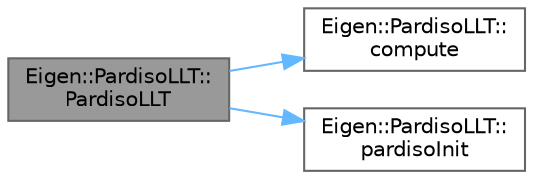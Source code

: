 digraph "Eigen::PardisoLLT::PardisoLLT"
{
 // LATEX_PDF_SIZE
  bgcolor="transparent";
  edge [fontname=Helvetica,fontsize=10,labelfontname=Helvetica,labelfontsize=10];
  node [fontname=Helvetica,fontsize=10,shape=box,height=0.2,width=0.4];
  rankdir="LR";
  Node1 [id="Node000001",label="Eigen::PardisoLLT::\lPardisoLLT",height=0.2,width=0.4,color="gray40", fillcolor="grey60", style="filled", fontcolor="black",tooltip=" "];
  Node1 -> Node2 [id="edge1_Node000001_Node000002",color="steelblue1",style="solid",tooltip=" "];
  Node2 [id="Node000002",label="Eigen::PardisoLLT::\lcompute",height=0.2,width=0.4,color="grey40", fillcolor="white", style="filled",URL="$class_eigen_1_1_pardiso_l_l_t.html#ab621220ee6c81daa07787a0d9e28ce2c",tooltip=" "];
  Node1 -> Node3 [id="edge2_Node000001_Node000003",color="steelblue1",style="solid",tooltip=" "];
  Node3 [id="Node000003",label="Eigen::PardisoLLT::\lpardisoInit",height=0.2,width=0.4,color="grey40", fillcolor="white", style="filled",URL="$class_eigen_1_1_pardiso_l_l_t.html#afb26286aa364ea03a7829b6cb8c63fd4",tooltip=" "];
}
